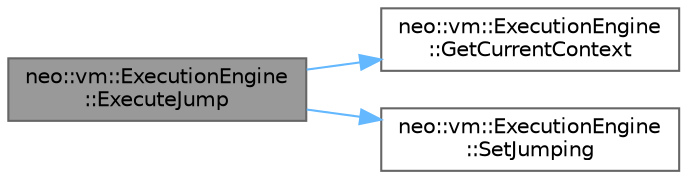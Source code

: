digraph "neo::vm::ExecutionEngine::ExecuteJump"
{
 // LATEX_PDF_SIZE
  bgcolor="transparent";
  edge [fontname=Helvetica,fontsize=10,labelfontname=Helvetica,labelfontsize=10];
  node [fontname=Helvetica,fontsize=10,shape=box,height=0.2,width=0.4];
  rankdir="LR";
  Node1 [id="Node000001",label="neo::vm::ExecutionEngine\l::ExecuteJump",height=0.2,width=0.4,color="gray40", fillcolor="grey60", style="filled", fontcolor="black",tooltip="Executes a jump operation."];
  Node1 -> Node2 [id="edge1_Node000001_Node000002",color="steelblue1",style="solid",tooltip=" "];
  Node2 [id="Node000002",label="neo::vm::ExecutionEngine\l::GetCurrentContext",height=0.2,width=0.4,color="grey40", fillcolor="white", style="filled",URL="$classneo_1_1vm_1_1_execution_engine.html#a8301f5b182f15a7c9302c1b65cbf9220",tooltip="Gets the current context."];
  Node1 -> Node3 [id="edge2_Node000001_Node000003",color="steelblue1",style="solid",tooltip=" "];
  Node3 [id="Node000003",label="neo::vm::ExecutionEngine\l::SetJumping",height=0.2,width=0.4,color="grey40", fillcolor="white", style="filled",URL="$classneo_1_1vm_1_1_execution_engine.html#ae90860e6f9f9747ba4b863b0d364db25",tooltip="Sets the jumping flag."];
}
